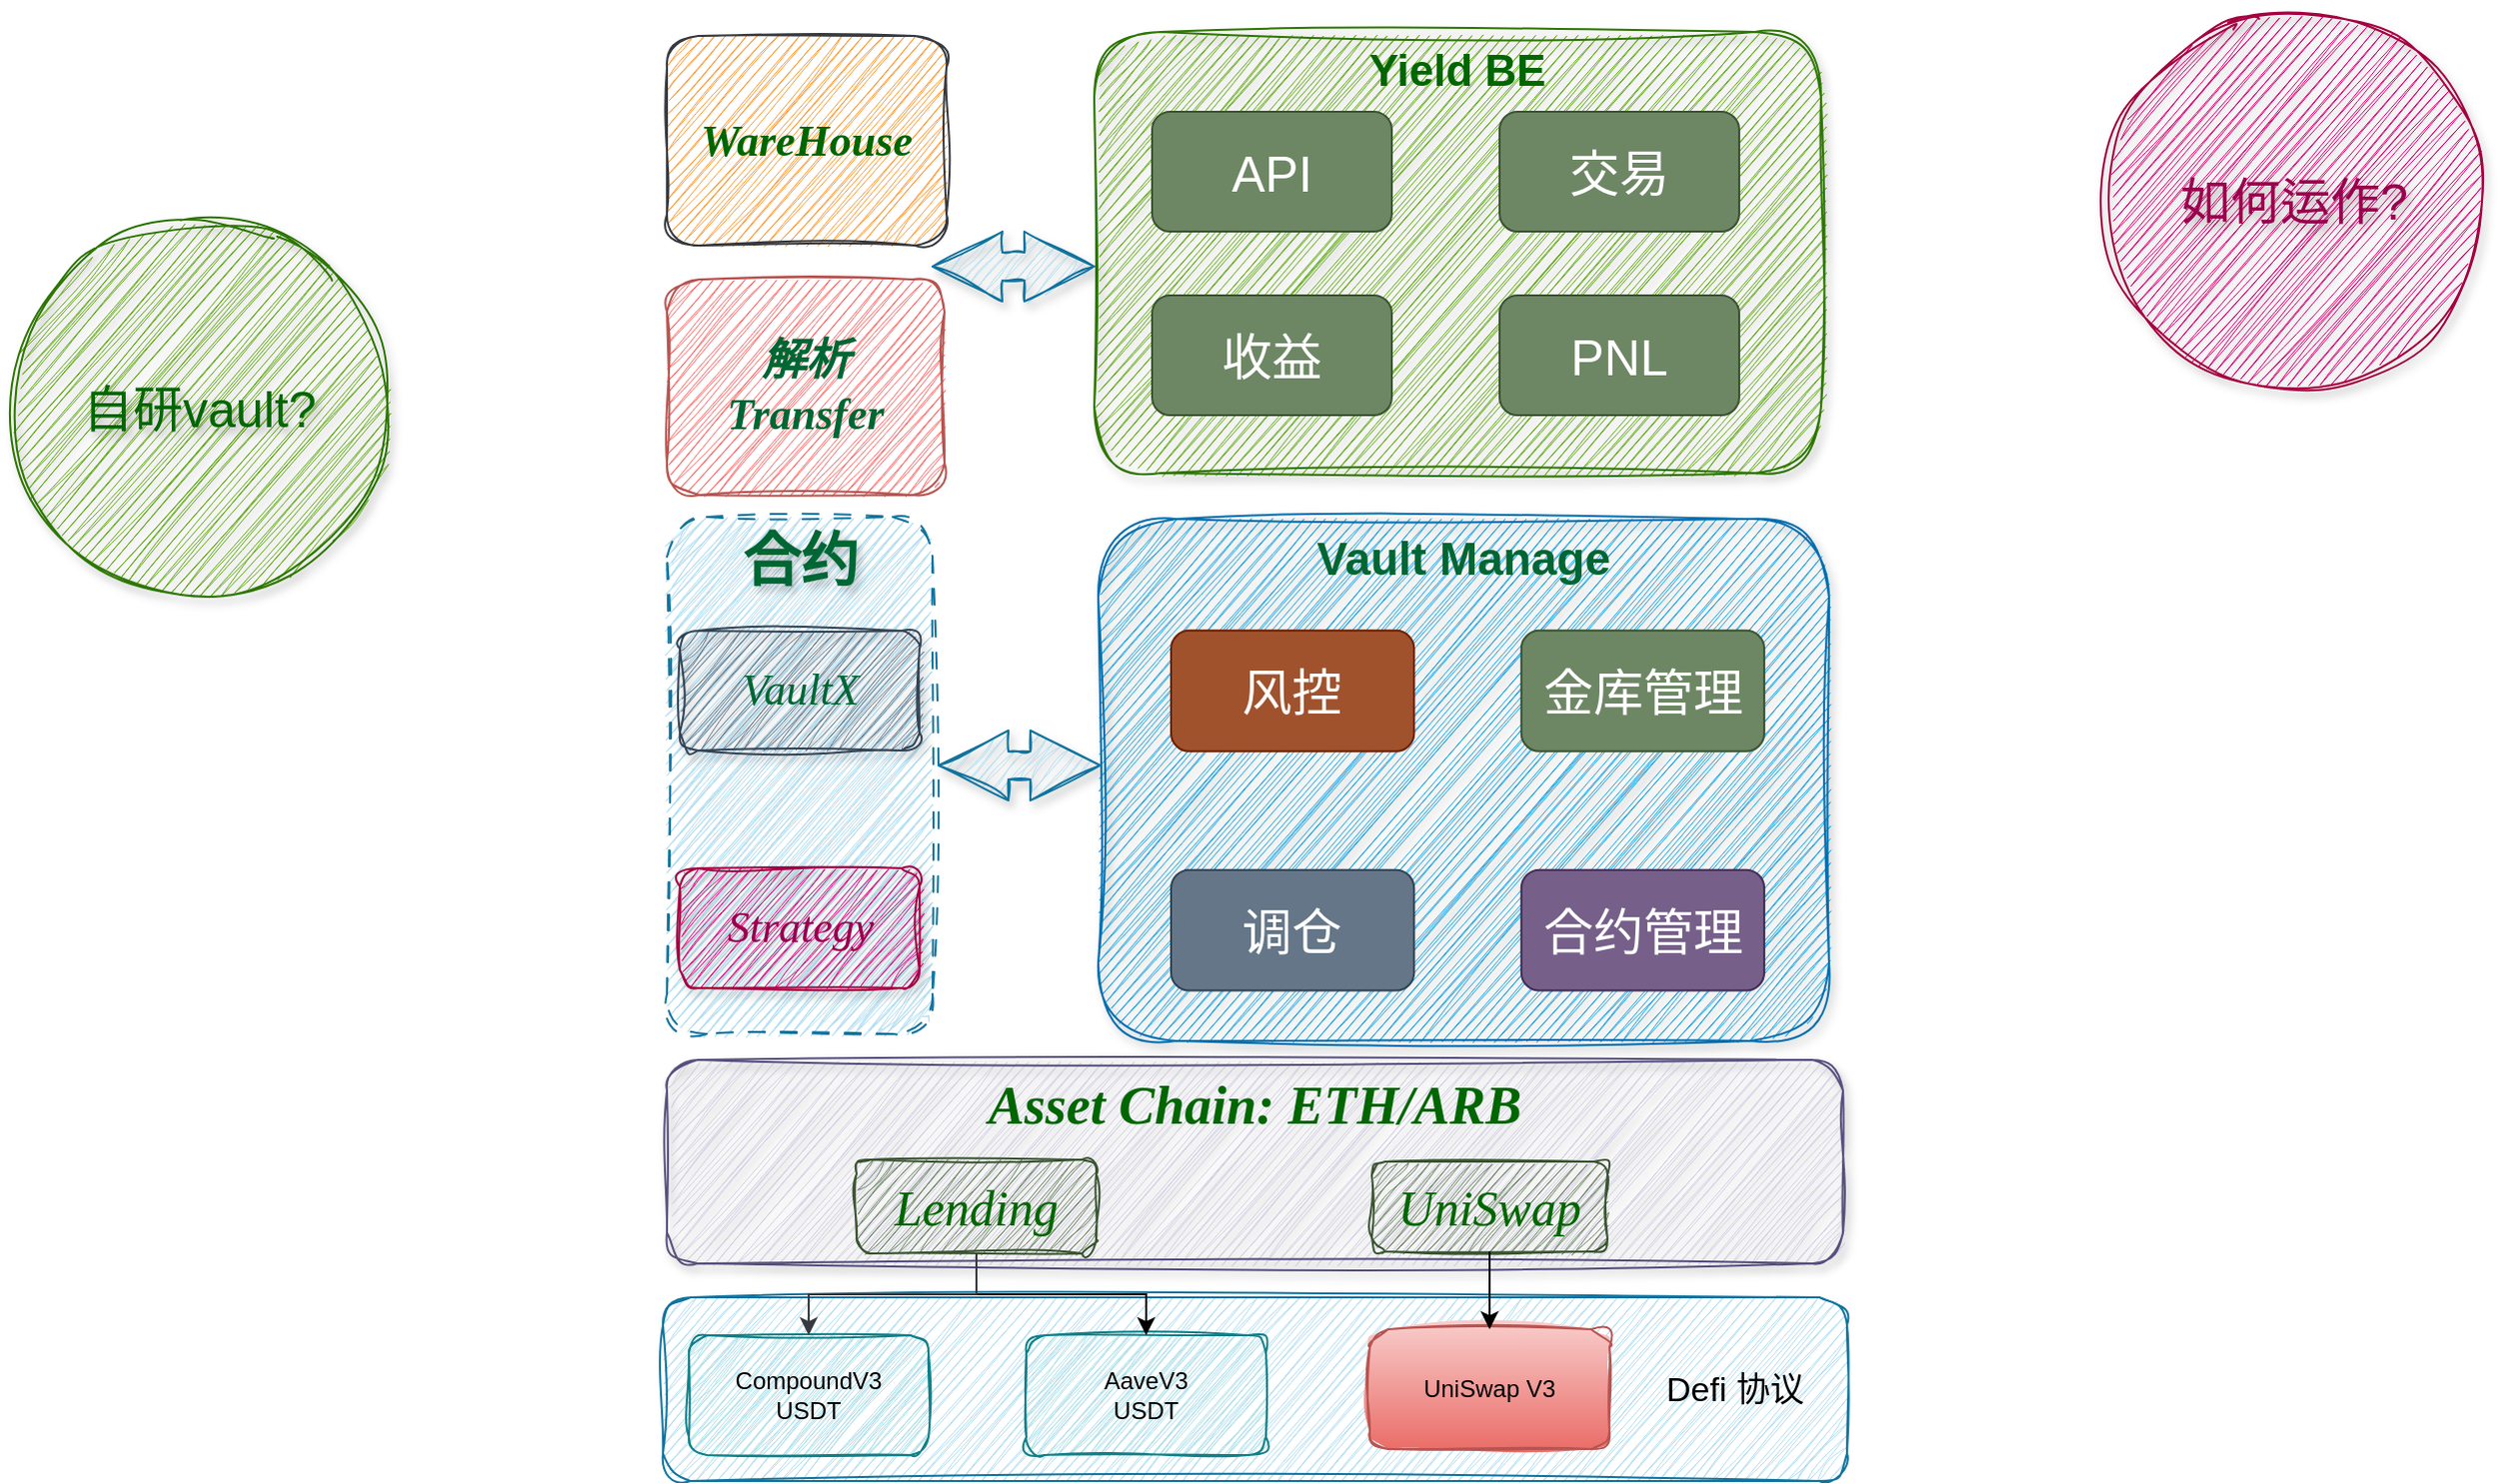 <mxfile version="27.1.5">
  <diagram name="第 1 页" id="LJZPLd0AiizT1cntus3y">
    <mxGraphModel dx="2061" dy="790" grid="0" gridSize="10" guides="1" tooltips="1" connect="1" arrows="1" fold="1" page="1" pageScale="1" pageWidth="827" pageHeight="1169" math="0" shadow="0">
      <root>
        <mxCell id="0" />
        <mxCell id="1" parent="0" />
        <mxCell id="BsU_l8rdW6ENL8caWbPU-1" value="自研vault?" style="ellipse;whiteSpace=wrap;html=1;aspect=fixed;fillColor=#60a917;strokeColor=#2D7600;shadow=1;sketch=1;curveFitting=1;jiggle=2;fontColor=#006600;fontSize=25;labelBackgroundColor=none;labelBorderColor=none;textShadow=1;" parent="1" vertex="1">
          <mxGeometry x="-202" y="159" width="190" height="190" as="geometry" />
        </mxCell>
        <mxCell id="BsU_l8rdW6ENL8caWbPU-2" value="如何运作?" style="ellipse;whiteSpace=wrap;html=1;aspect=fixed;fillColor=#d80073;strokeColor=#A50040;shadow=1;sketch=1;curveFitting=1;jiggle=2;fontColor=#99004D;fontSize=25;labelBackgroundColor=none;labelBorderColor=none;textShadow=1;" parent="1" vertex="1">
          <mxGeometry x="847" y="55" width="190" height="190" as="geometry" />
        </mxCell>
        <mxCell id="BsU_l8rdW6ENL8caWbPU-4" value="" style="rounded=1;whiteSpace=wrap;html=1;fillColor=#b1ddf0;strokeColor=#10739e;textShadow=1;labelBackgroundColor=none;sketch=1;curveFitting=1;jiggle=2;shadow=0;fillStyle=zigzag;strokeWidth=1;dashed=1;dashPattern=8 8;" parent="1" vertex="1">
          <mxGeometry x="127" y="309" width="133" height="259" as="geometry" />
        </mxCell>
        <mxCell id="BsU_l8rdW6ENL8caWbPU-5" value="合约" style="text;html=1;align=center;verticalAlign=middle;whiteSpace=wrap;rounded=0;fontStyle=1;fontSize=29;fontColor=light-dark(#006633,#EDEDED);fontFamily=Comic Sans MS;labelBorderColor=none;textShadow=1;" parent="1" vertex="1">
          <mxGeometry x="163.5" y="316" width="60" height="30" as="geometry" />
        </mxCell>
        <mxCell id="BsU_l8rdW6ENL8caWbPU-6" value="&lt;span&gt;&lt;font face=&quot;Comic Sans MS&quot; style=&quot;color: rgb(0, 102, 51);&quot;&gt;&lt;i&gt;VaultX&lt;/i&gt;&lt;/font&gt;&lt;/span&gt;" style="rounded=1;whiteSpace=wrap;html=1;fillColor=#647687;strokeColor=#314354;shadow=1;sketch=1;curveFitting=1;jiggle=2;fontSize=22;fontColor=#ffffff;" parent="1" vertex="1">
          <mxGeometry x="133.5" y="366" width="120" height="60" as="geometry" />
        </mxCell>
        <mxCell id="BsU_l8rdW6ENL8caWbPU-7" value="&lt;font face=&quot;Comic Sans MS&quot; style=&quot;color: rgb(153, 0, 77);&quot;&gt;&lt;i&gt;Strategy&lt;/i&gt;&lt;/font&gt;" style="rounded=1;whiteSpace=wrap;html=1;fillColor=#d80073;strokeColor=#A50040;shadow=1;sketch=1;curveFitting=1;jiggle=2;fontSize=22;fontColor=#ffffff;" parent="1" vertex="1">
          <mxGeometry x="133.5" y="485" width="120" height="60" as="geometry" />
        </mxCell>
        <mxCell id="BsU_l8rdW6ENL8caWbPU-15" value="" style="html=1;shadow=1;dashed=0;align=center;verticalAlign=middle;shape=mxgraph.arrows2.twoWayArrow;dy=0.6;dx=35;fillColor=#b1ddf0;strokeColor=#10739e;sketch=1;curveFitting=1;jiggle=2;" parent="1" vertex="1">
          <mxGeometry x="263" y="416" width="81" height="35" as="geometry" />
        </mxCell>
        <mxCell id="376P6v268EOVGXdCKAWA-1" value="Yield BE" style="rounded=1;whiteSpace=wrap;html=1;fillColor=#60a917;strokeColor=#2D7600;sketch=1;curveFitting=1;jiggle=2;shadow=1;fontColor=#006600;verticalAlign=top;fontSize=22;fontStyle=1" parent="1" vertex="1">
          <mxGeometry x="341" y="66" width="364" height="221" as="geometry" />
        </mxCell>
        <mxCell id="-Fq5rVPIBELq99R9etZK-3" value="" style="group;sketch=1;curveFitting=1;jiggle=2;" vertex="1" connectable="0" parent="1">
          <mxGeometry x="125" y="700" width="593" height="92" as="geometry" />
        </mxCell>
        <mxCell id="-Fq5rVPIBELq99R9etZK-1" value="" style="rounded=1;whiteSpace=wrap;html=1;fillColor=#b1ddf0;strokeColor=#10739e;sketch=1;curveFitting=1;jiggle=2;" vertex="1" parent="-Fq5rVPIBELq99R9etZK-3">
          <mxGeometry width="593" height="92" as="geometry" />
        </mxCell>
        <mxCell id="BsU_l8rdW6ENL8caWbPU-17" value="CompoundV3&lt;div&gt;USDT&lt;/div&gt;" style="rounded=1;whiteSpace=wrap;html=1;fillColor=#b0e3e6;strokeColor=#0e8088;sketch=1;curveFitting=1;jiggle=2;" parent="-Fq5rVPIBELq99R9etZK-3" vertex="1">
          <mxGeometry x="13" y="19" width="120" height="60" as="geometry" />
        </mxCell>
        <mxCell id="BsU_l8rdW6ENL8caWbPU-18" value="AaveV3&lt;div&gt;USDT&lt;/div&gt;" style="rounded=1;whiteSpace=wrap;html=1;fillColor=#b0e3e6;strokeColor=#0e8088;sketch=1;curveFitting=1;jiggle=2;" parent="-Fq5rVPIBELq99R9etZK-3" vertex="1">
          <mxGeometry x="182" y="19" width="120" height="60" as="geometry" />
        </mxCell>
        <mxCell id="BsU_l8rdW6ENL8caWbPU-19" value="UniSwap V3" style="rounded=1;whiteSpace=wrap;html=1;fillColor=#f8cecc;strokeColor=#b85450;gradientColor=#ea6b66;sketch=1;curveFitting=1;jiggle=2;" parent="-Fq5rVPIBELq99R9etZK-3" vertex="1">
          <mxGeometry x="354" y="16" width="120" height="60" as="geometry" />
        </mxCell>
        <mxCell id="-Fq5rVPIBELq99R9etZK-2" value="Defi 协议" style="text;html=1;align=center;verticalAlign=middle;whiteSpace=wrap;rounded=0;fontSize=17;" vertex="1" parent="-Fq5rVPIBELq99R9etZK-3">
          <mxGeometry x="498" y="30" width="78" height="34" as="geometry" />
        </mxCell>
        <mxCell id="-Fq5rVPIBELq99R9etZK-12" value="&lt;font style=&quot;color: rgb(0, 102, 0);&quot; face=&quot;Comic Sans MS&quot;&gt;&lt;b&gt;&lt;i&gt;WareHouse&lt;/i&gt;&lt;/b&gt;&lt;/font&gt;" style="rounded=1;whiteSpace=wrap;html=1;fillColor=#FF9933;strokeColor=#36393d;sketch=1;curveFitting=1;jiggle=2;verticalAlign=middle;align=center;fontSize=22;" vertex="1" parent="1">
          <mxGeometry x="127" y="68" width="140" height="105" as="geometry" />
        </mxCell>
        <mxCell id="-Fq5rVPIBELq99R9etZK-13" value="&lt;div&gt;&lt;font face=&quot;Comic Sans MS&quot; style=&quot;color: rgb(0, 102, 51);&quot;&gt;&lt;b&gt;&lt;i&gt;解析&lt;/i&gt;&lt;/b&gt;&lt;/font&gt;&lt;/div&gt;&lt;font face=&quot;Comic Sans MS&quot; style=&quot;color: rgb(0, 102, 51);&quot;&gt;&lt;b&gt;&lt;i&gt;Transfer&lt;/i&gt;&lt;/b&gt;&lt;/font&gt;" style="rounded=1;whiteSpace=wrap;html=1;fillColor=#FF6666;strokeColor=#b85450;sketch=1;curveFitting=1;jiggle=2;shadow=0;fontSize=22;fontColor=#67AB9F;" vertex="1" parent="1">
          <mxGeometry x="127" y="190" width="139" height="108" as="geometry" />
        </mxCell>
        <mxCell id="-Fq5rVPIBELq99R9etZK-21" value="" style="html=1;shadow=1;dashed=0;align=center;verticalAlign=middle;shape=mxgraph.arrows2.twoWayArrow;dy=0.6;dx=35;fillColor=#b1ddf0;strokeColor=#10739e;sketch=1;curveFitting=1;jiggle=2;" vertex="1" parent="1">
          <mxGeometry x="260" y="166" width="81" height="35" as="geometry" />
        </mxCell>
        <mxCell id="-Fq5rVPIBELq99R9etZK-27" value="" style="group" vertex="1" connectable="0" parent="1">
          <mxGeometry x="343" y="310" width="366" height="261.5" as="geometry" />
        </mxCell>
        <mxCell id="BsU_l8rdW6ENL8caWbPU-10" value="&lt;font style=&quot;font-size: 23px; color: rgb(0, 102, 51);&quot;&gt;&lt;b&gt;Vault Manage&lt;/b&gt;&lt;/font&gt;" style="rounded=1;whiteSpace=wrap;html=1;verticalAlign=top;fillColor=#1ba1e2;fontColor=#ffffff;strokeColor=#006EAF;shadow=1;sketch=1;curveFitting=1;jiggle=2;" parent="-Fq5rVPIBELq99R9etZK-27" vertex="1">
          <mxGeometry width="366.0" height="261.5" as="geometry" />
        </mxCell>
        <mxCell id="BsU_l8rdW6ENL8caWbPU-11" value="调仓" style="rounded=1;whiteSpace=wrap;html=1;fontSize=25;fillColor=#647687;fontColor=#ffffff;strokeColor=#314354;" parent="-Fq5rVPIBELq99R9etZK-27" vertex="1">
          <mxGeometry x="36.499" y="175.845" width="121.662" height="60.462" as="geometry" />
        </mxCell>
        <mxCell id="BsU_l8rdW6ENL8caWbPU-12" value="风控" style="rounded=1;whiteSpace=wrap;html=1;fontSize=25;fillColor=#a0522d;fontColor=#ffffff;strokeColor=#6D1F00;" parent="-Fq5rVPIBELq99R9etZK-27" vertex="1">
          <mxGeometry x="36.499" y="55.928" width="121.662" height="60.462" as="geometry" />
        </mxCell>
        <mxCell id="BsU_l8rdW6ENL8caWbPU-13" value="金库管理" style="rounded=1;whiteSpace=wrap;html=1;fontSize=25;fillColor=#6d8764;fontColor=#ffffff;strokeColor=#3A5431;" parent="-Fq5rVPIBELq99R9etZK-27" vertex="1">
          <mxGeometry x="211.895" y="55.928" width="121.662" height="60.462" as="geometry" />
        </mxCell>
        <mxCell id="BsU_l8rdW6ENL8caWbPU-14" value="合约管理" style="rounded=1;whiteSpace=wrap;html=1;fontSize=25;fillColor=#76608a;fontColor=#ffffff;strokeColor=#432D57;" parent="-Fq5rVPIBELq99R9etZK-27" vertex="1">
          <mxGeometry x="211.895" y="175.845" width="121.662" height="60.462" as="geometry" />
        </mxCell>
        <mxCell id="-Fq5rVPIBELq99R9etZK-31" value="" style="group" vertex="1" connectable="0" parent="1">
          <mxGeometry x="127" y="581" width="589" height="102" as="geometry" />
        </mxCell>
        <mxCell id="BsU_l8rdW6ENL8caWbPU-8" value="&lt;font face=&quot;Comic Sans MS&quot; style=&quot;color: rgb(0, 102, 0); font-size: 27px;&quot;&gt;&lt;b style=&quot;&quot;&gt;&lt;i&gt;Asset Chain: ETH/ARB&lt;/i&gt;&lt;/b&gt;&lt;/font&gt;" style="rounded=1;whiteSpace=wrap;html=1;fillColor=#d0cee2;strokeColor=#56517e;shadow=1;verticalAlign=top;sketch=1;curveFitting=1;jiggle=2;" parent="-Fq5rVPIBELq99R9etZK-31" vertex="1">
          <mxGeometry width="589" height="102" as="geometry" />
        </mxCell>
        <mxCell id="BsU_l8rdW6ENL8caWbPU-20" value="&lt;font style=&quot;color: rgb(0, 102, 0);&quot; face=&quot;Comic Sans MS&quot;&gt;&lt;i style=&quot;&quot;&gt;Lending&lt;/i&gt;&lt;/font&gt;" style="rounded=1;whiteSpace=wrap;html=1;fontSize=25;fillColor=#6d8764;strokeColor=#3A5431;fontColor=#ffffff;sketch=1;curveFitting=1;jiggle=2;" parent="-Fq5rVPIBELq99R9etZK-31" vertex="1">
          <mxGeometry x="95" y="50" width="120" height="47" as="geometry" />
        </mxCell>
        <mxCell id="BsU_l8rdW6ENL8caWbPU-21" value="&lt;font style=&quot;color: rgb(0, 102, 0);&quot; face=&quot;Comic Sans MS&quot;&gt;&lt;i style=&quot;&quot;&gt;UniSwap&lt;/i&gt;&lt;/font&gt;" style="rounded=1;whiteSpace=wrap;html=1;fontSize=25;fillColor=#6d8764;strokeColor=#3A5431;fontColor=#ffffff;sketch=1;curveFitting=1;jiggle=2;" parent="-Fq5rVPIBELq99R9etZK-31" vertex="1">
          <mxGeometry x="353" y="51" width="118" height="45" as="geometry" />
        </mxCell>
        <mxCell id="BsU_l8rdW6ENL8caWbPU-23" style="edgeStyle=orthogonalEdgeStyle;rounded=0;orthogonalLoop=1;jettySize=auto;html=1;" parent="-Fq5rVPIBELq99R9etZK-31" source="BsU_l8rdW6ENL8caWbPU-20" target="BsU_l8rdW6ENL8caWbPU-18" edge="1">
          <mxGeometry relative="1" as="geometry" />
        </mxCell>
        <mxCell id="BsU_l8rdW6ENL8caWbPU-22" style="edgeStyle=orthogonalEdgeStyle;rounded=0;orthogonalLoop=1;jettySize=auto;html=1;entryX=0.5;entryY=0;entryDx=0;entryDy=0;fillColor=#cdeb8b;strokeColor=#36393d;" parent="-Fq5rVPIBELq99R9etZK-31" source="BsU_l8rdW6ENL8caWbPU-20" target="BsU_l8rdW6ENL8caWbPU-17" edge="1">
          <mxGeometry relative="1" as="geometry" />
        </mxCell>
        <mxCell id="BsU_l8rdW6ENL8caWbPU-24" value="" style="edgeStyle=orthogonalEdgeStyle;rounded=0;orthogonalLoop=1;jettySize=auto;html=1;" parent="-Fq5rVPIBELq99R9etZK-31" source="BsU_l8rdW6ENL8caWbPU-21" target="BsU_l8rdW6ENL8caWbPU-19" edge="1">
          <mxGeometry relative="1" as="geometry" />
        </mxCell>
        <mxCell id="-Fq5rVPIBELq99R9etZK-32" value="API" style="rounded=1;whiteSpace=wrap;html=1;fontSize=25;fillColor=#6d8764;fontColor=#ffffff;strokeColor=#3A5431;" vertex="1" parent="1">
          <mxGeometry x="370" y="106" width="120" height="60" as="geometry" />
        </mxCell>
        <mxCell id="-Fq5rVPIBELq99R9etZK-33" value="交易" style="rounded=1;whiteSpace=wrap;html=1;fontSize=25;fillColor=#6d8764;fontColor=#ffffff;strokeColor=#3A5431;" vertex="1" parent="1">
          <mxGeometry x="544" y="106" width="120" height="60" as="geometry" />
        </mxCell>
        <mxCell id="-Fq5rVPIBELq99R9etZK-34" value="收益" style="rounded=1;whiteSpace=wrap;html=1;fontSize=25;fillColor=#6d8764;fontColor=#ffffff;strokeColor=#3A5431;" vertex="1" parent="1">
          <mxGeometry x="370" y="198" width="120" height="60" as="geometry" />
        </mxCell>
        <mxCell id="-Fq5rVPIBELq99R9etZK-35" value="PNL" style="rounded=1;whiteSpace=wrap;html=1;fontSize=25;fillColor=#6d8764;fontColor=#ffffff;strokeColor=#3A5431;" vertex="1" parent="1">
          <mxGeometry x="544" y="198" width="120" height="60" as="geometry" />
        </mxCell>
      </root>
    </mxGraphModel>
  </diagram>
</mxfile>
